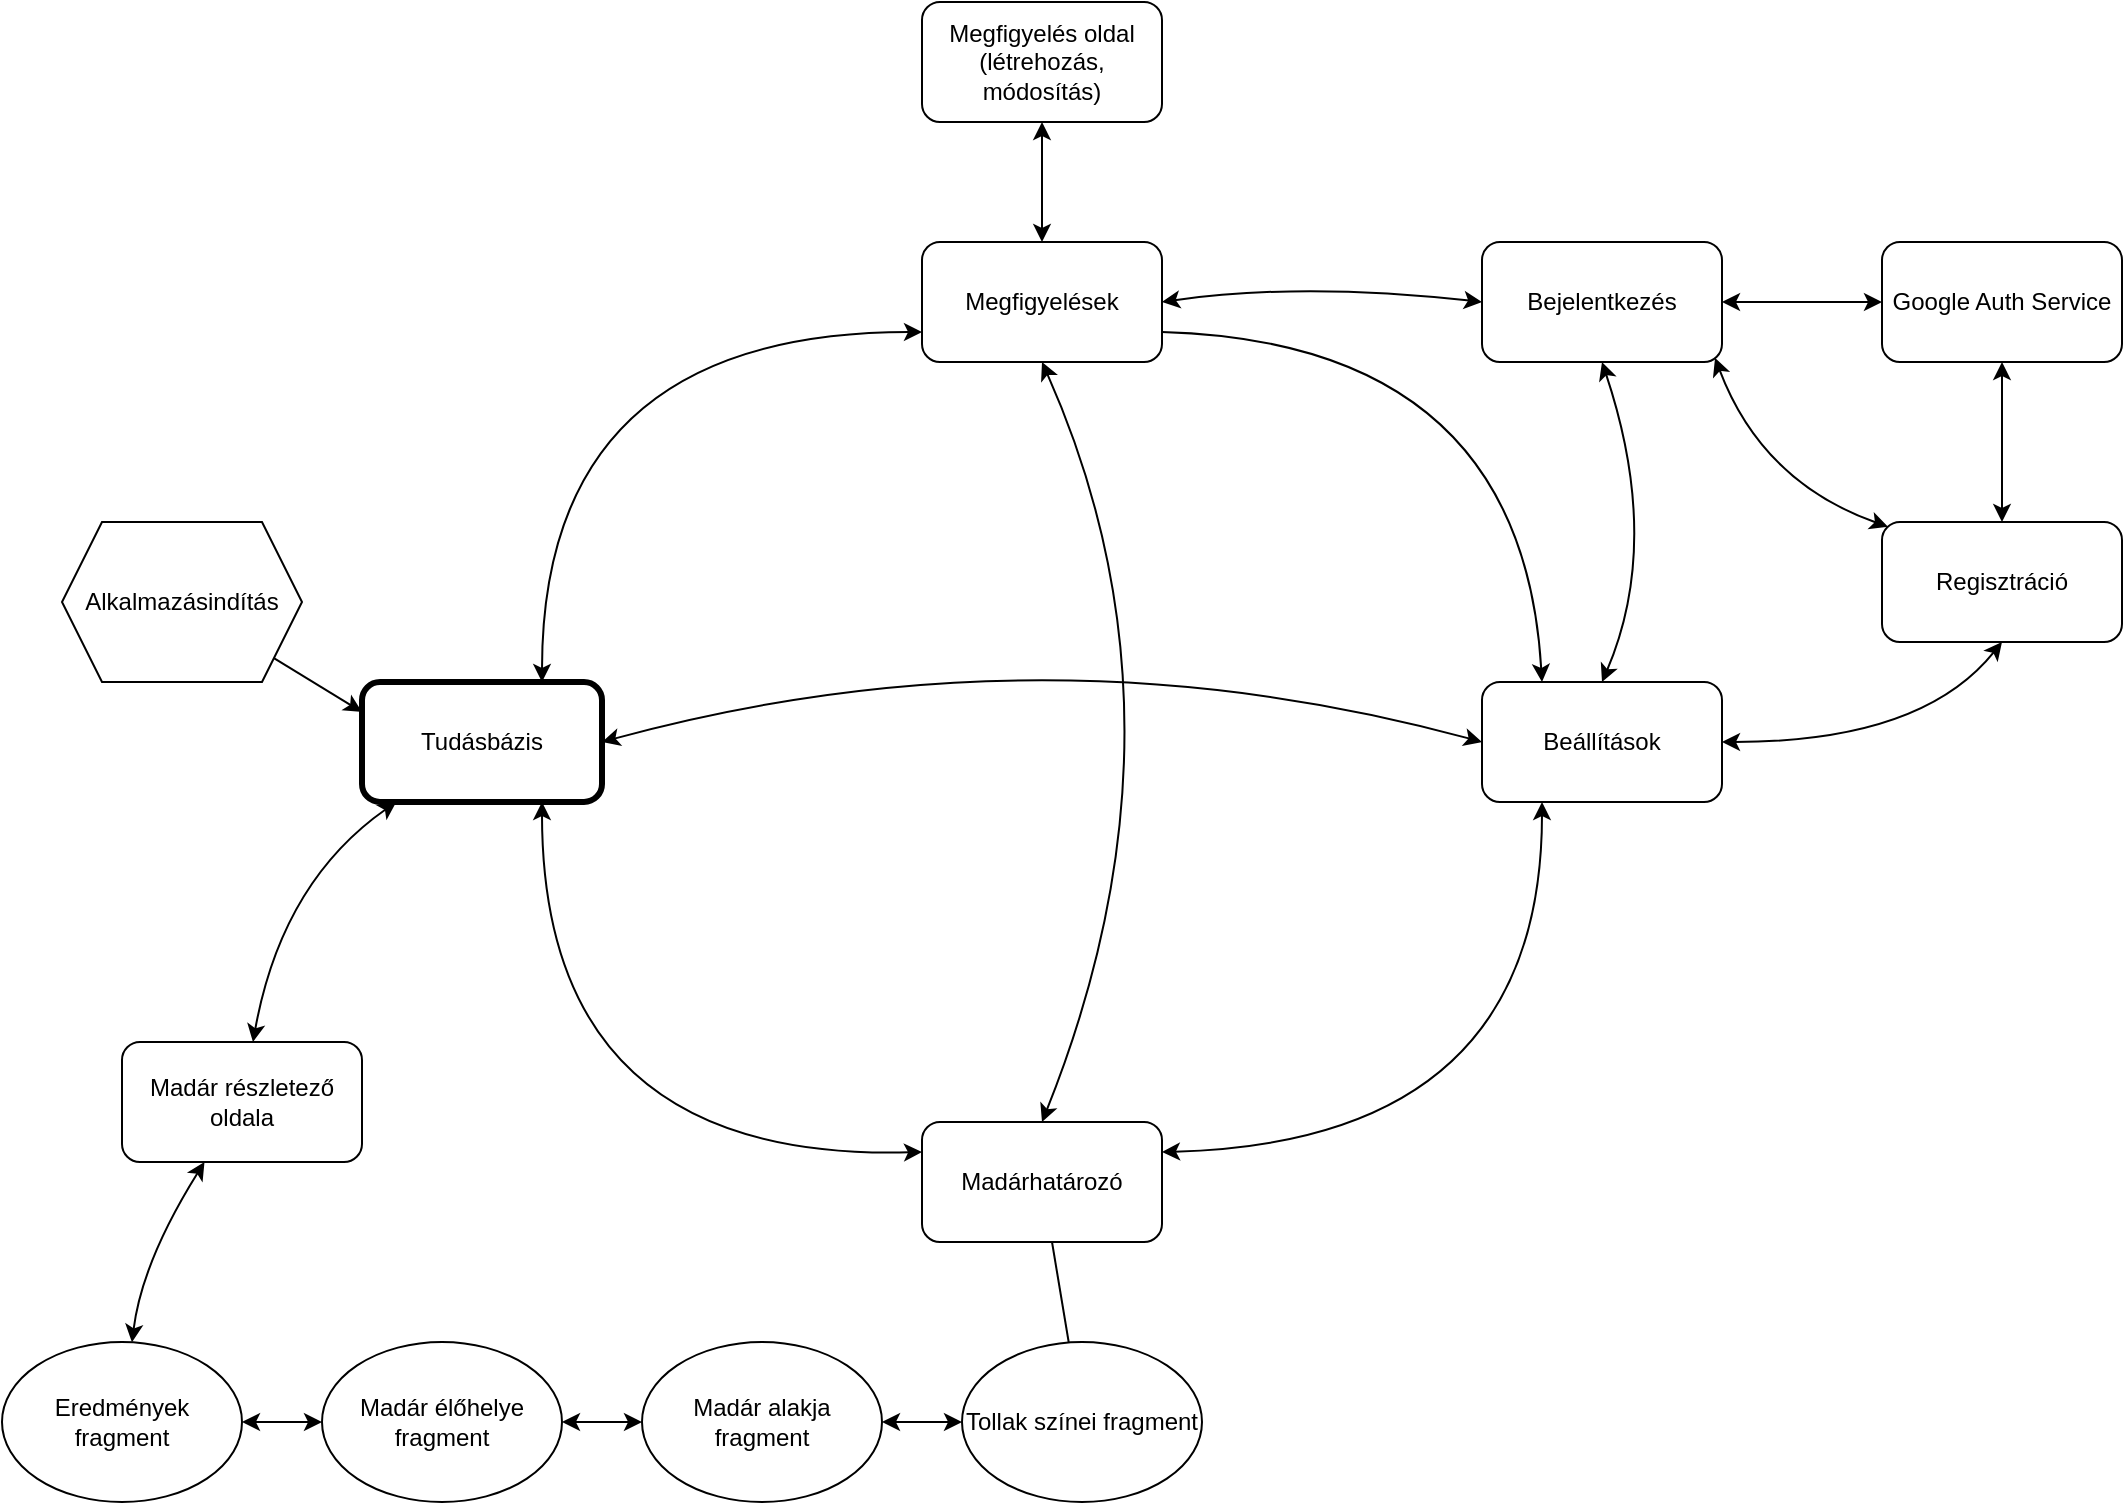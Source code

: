 <mxfile version="25.0.3">
  <diagram name="1 oldal" id="qcu7c_-Idip_O_Mfjb93">
    <mxGraphModel dx="1823" dy="1738" grid="1" gridSize="10" guides="1" tooltips="1" connect="1" arrows="1" fold="1" page="1" pageScale="1" pageWidth="827" pageHeight="1169" math="0" shadow="0">
      <root>
        <mxCell id="0" />
        <mxCell id="1" parent="0" />
        <mxCell id="BubGge0SEMzw97sMIOjr-3" value="Tudásbázis" style="rounded=1;whiteSpace=wrap;html=1;strokeWidth=3;" parent="1" vertex="1">
          <mxGeometry x="40" y="280" width="120" height="60" as="geometry" />
        </mxCell>
        <mxCell id="BubGge0SEMzw97sMIOjr-20" style="edgeStyle=orthogonalEdgeStyle;rounded=0;orthogonalLoop=1;jettySize=auto;html=1;entryX=0.5;entryY=1;entryDx=0;entryDy=0;startArrow=classic;startFill=1;" parent="1" source="BubGge0SEMzw97sMIOjr-4" target="BubGge0SEMzw97sMIOjr-19" edge="1">
          <mxGeometry relative="1" as="geometry" />
        </mxCell>
        <mxCell id="BubGge0SEMzw97sMIOjr-4" value="Megfigyelések" style="rounded=1;whiteSpace=wrap;html=1;" parent="1" vertex="1">
          <mxGeometry x="320" y="60" width="120" height="60" as="geometry" />
        </mxCell>
        <mxCell id="BubGge0SEMzw97sMIOjr-5" value="Madárhatározó" style="rounded=1;whiteSpace=wrap;html=1;" parent="1" vertex="1">
          <mxGeometry x="320" y="500" width="120" height="60" as="geometry" />
        </mxCell>
        <mxCell id="BubGge0SEMzw97sMIOjr-6" value="Beállítások" style="rounded=1;whiteSpace=wrap;html=1;" parent="1" vertex="1">
          <mxGeometry x="600" y="280" width="120" height="60" as="geometry" />
        </mxCell>
        <mxCell id="BubGge0SEMzw97sMIOjr-27" style="edgeStyle=orthogonalEdgeStyle;rounded=0;orthogonalLoop=1;jettySize=auto;html=1;entryX=0.5;entryY=1;entryDx=0;entryDy=0;startArrow=classic;startFill=1;" parent="1" source="BubGge0SEMzw97sMIOjr-7" target="BubGge0SEMzw97sMIOjr-9" edge="1">
          <mxGeometry relative="1" as="geometry" />
        </mxCell>
        <mxCell id="BubGge0SEMzw97sMIOjr-7" value="Regisztráció" style="rounded=1;whiteSpace=wrap;html=1;" parent="1" vertex="1">
          <mxGeometry x="800" y="200" width="120" height="60" as="geometry" />
        </mxCell>
        <mxCell id="BubGge0SEMzw97sMIOjr-26" style="edgeStyle=orthogonalEdgeStyle;rounded=0;orthogonalLoop=1;jettySize=auto;html=1;exitX=1;exitY=0.5;exitDx=0;exitDy=0;entryX=0;entryY=0.5;entryDx=0;entryDy=0;startArrow=classic;startFill=1;" parent="1" source="BubGge0SEMzw97sMIOjr-8" target="BubGge0SEMzw97sMIOjr-9" edge="1">
          <mxGeometry relative="1" as="geometry" />
        </mxCell>
        <mxCell id="BubGge0SEMzw97sMIOjr-8" value="Bejelentkezés" style="rounded=1;whiteSpace=wrap;html=1;" parent="1" vertex="1">
          <mxGeometry x="600" y="60" width="120" height="60" as="geometry" />
        </mxCell>
        <mxCell id="BubGge0SEMzw97sMIOjr-9" value="Google Auth Service" style="rounded=1;whiteSpace=wrap;html=1;" parent="1" vertex="1">
          <mxGeometry x="800" y="60" width="120" height="60" as="geometry" />
        </mxCell>
        <mxCell id="BubGge0SEMzw97sMIOjr-14" style="edgeStyle=orthogonalEdgeStyle;rounded=0;orthogonalLoop=1;jettySize=auto;html=1;entryX=1;entryY=0.5;entryDx=0;entryDy=0;startArrow=classic;startFill=1;" parent="1" source="BubGge0SEMzw97sMIOjr-10" target="BubGge0SEMzw97sMIOjr-11" edge="1">
          <mxGeometry relative="1" as="geometry" />
        </mxCell>
        <mxCell id="BubGge0SEMzw97sMIOjr-10" value="Tollak színei fragment" style="ellipse;whiteSpace=wrap;html=1;" parent="1" vertex="1">
          <mxGeometry x="340" y="610" width="120" height="80" as="geometry" />
        </mxCell>
        <mxCell id="BubGge0SEMzw97sMIOjr-11" value="Madár alakja fragment" style="ellipse;whiteSpace=wrap;html=1;" parent="1" vertex="1">
          <mxGeometry x="180" y="610" width="120" height="80" as="geometry" />
        </mxCell>
        <mxCell id="BubGge0SEMzw97sMIOjr-16" style="edgeStyle=orthogonalEdgeStyle;rounded=0;orthogonalLoop=1;jettySize=auto;html=1;startArrow=classic;startFill=1;" parent="1" source="BubGge0SEMzw97sMIOjr-11" target="BubGge0SEMzw97sMIOjr-12" edge="1">
          <mxGeometry relative="1" as="geometry">
            <mxPoint x="40" y="750" as="sourcePoint" />
            <mxPoint x="-30" y="770" as="targetPoint" />
          </mxGeometry>
        </mxCell>
        <mxCell id="BubGge0SEMzw97sMIOjr-12" value="Madár élőhelye fragment" style="ellipse;whiteSpace=wrap;html=1;" parent="1" vertex="1">
          <mxGeometry x="20" y="610" width="120" height="80" as="geometry" />
        </mxCell>
        <mxCell id="BubGge0SEMzw97sMIOjr-38" style="edgeStyle=orthogonalEdgeStyle;rounded=0;orthogonalLoop=1;jettySize=auto;html=1;startArrow=classic;startFill=1;" parent="1" source="BubGge0SEMzw97sMIOjr-13" target="BubGge0SEMzw97sMIOjr-12" edge="1">
          <mxGeometry relative="1" as="geometry" />
        </mxCell>
        <mxCell id="BubGge0SEMzw97sMIOjr-13" value="Eredmények fragment" style="ellipse;whiteSpace=wrap;html=1;" parent="1" vertex="1">
          <mxGeometry x="-140" y="610" width="120" height="80" as="geometry" />
        </mxCell>
        <mxCell id="BubGge0SEMzw97sMIOjr-18" value="" style="curved=1;endArrow=classic;html=1;rounded=0;exitX=0.75;exitY=0;exitDx=0;exitDy=0;entryX=0;entryY=0.75;entryDx=0;entryDy=0;startArrow=classic;startFill=1;" parent="1" source="BubGge0SEMzw97sMIOjr-3" target="BubGge0SEMzw97sMIOjr-4" edge="1">
          <mxGeometry width="50" height="50" relative="1" as="geometry">
            <mxPoint x="390" y="320" as="sourcePoint" />
            <mxPoint x="440" y="270" as="targetPoint" />
            <Array as="points">
              <mxPoint x="130" y="105" />
            </Array>
          </mxGeometry>
        </mxCell>
        <mxCell id="BubGge0SEMzw97sMIOjr-19" value="Megfigyelés oldal (létrehozás, módosítás)" style="rounded=1;whiteSpace=wrap;html=1;" parent="1" vertex="1">
          <mxGeometry x="320" y="-60" width="120" height="60" as="geometry" />
        </mxCell>
        <mxCell id="BubGge0SEMzw97sMIOjr-21" value="" style="curved=1;endArrow=classic;html=1;rounded=0;exitX=0;exitY=0.25;exitDx=0;exitDy=0;entryX=0.75;entryY=1;entryDx=0;entryDy=0;startArrow=classic;startFill=1;" parent="1" source="BubGge0SEMzw97sMIOjr-5" target="BubGge0SEMzw97sMIOjr-3" edge="1">
          <mxGeometry width="50" height="50" relative="1" as="geometry">
            <mxPoint x="390" y="420" as="sourcePoint" />
            <mxPoint x="440" y="370" as="targetPoint" />
            <Array as="points">
              <mxPoint x="130" y="520" />
            </Array>
          </mxGeometry>
        </mxCell>
        <mxCell id="BubGge0SEMzw97sMIOjr-25" value="" style="curved=1;endArrow=classic;html=1;rounded=0;exitX=1;exitY=0.5;exitDx=0;exitDy=0;entryX=0;entryY=0.5;entryDx=0;entryDy=0;startArrow=classic;startFill=1;" parent="1" source="BubGge0SEMzw97sMIOjr-4" target="BubGge0SEMzw97sMIOjr-8" edge="1">
          <mxGeometry width="50" height="50" relative="1" as="geometry">
            <mxPoint x="390" y="290" as="sourcePoint" />
            <mxPoint x="440" y="240" as="targetPoint" />
            <Array as="points">
              <mxPoint x="510" y="80" />
            </Array>
          </mxGeometry>
        </mxCell>
        <mxCell id="BubGge0SEMzw97sMIOjr-28" value="" style="curved=1;endArrow=classic;html=1;rounded=0;entryX=0.5;entryY=1;entryDx=0;entryDy=0;exitX=0.5;exitY=0;exitDx=0;exitDy=0;startArrow=classic;startFill=1;" parent="1" source="BubGge0SEMzw97sMIOjr-6" target="BubGge0SEMzw97sMIOjr-8" edge="1">
          <mxGeometry width="50" height="50" relative="1" as="geometry">
            <mxPoint x="390" y="290" as="sourcePoint" />
            <mxPoint x="440" y="240" as="targetPoint" />
            <Array as="points">
              <mxPoint x="690" y="210" />
            </Array>
          </mxGeometry>
        </mxCell>
        <mxCell id="BubGge0SEMzw97sMIOjr-29" value="" style="curved=1;endArrow=classic;html=1;rounded=0;entryX=0.5;entryY=1;entryDx=0;entryDy=0;exitX=1;exitY=0.5;exitDx=0;exitDy=0;startArrow=classic;startFill=1;" parent="1" source="BubGge0SEMzw97sMIOjr-6" target="BubGge0SEMzw97sMIOjr-7" edge="1">
          <mxGeometry width="50" height="50" relative="1" as="geometry">
            <mxPoint x="390" y="290" as="sourcePoint" />
            <mxPoint x="440" y="240" as="targetPoint" />
            <Array as="points">
              <mxPoint x="820" y="310" />
            </Array>
          </mxGeometry>
        </mxCell>
        <mxCell id="BubGge0SEMzw97sMIOjr-31" value="" style="curved=1;endArrow=classic;html=1;rounded=0;entryX=0.971;entryY=0.966;entryDx=0;entryDy=0;exitX=0.025;exitY=0.04;exitDx=0;exitDy=0;exitPerimeter=0;entryPerimeter=0;startArrow=classic;startFill=1;" parent="1" source="BubGge0SEMzw97sMIOjr-7" target="BubGge0SEMzw97sMIOjr-8" edge="1">
          <mxGeometry width="50" height="50" relative="1" as="geometry">
            <mxPoint x="430" y="220" as="sourcePoint" />
            <mxPoint x="480" y="170" as="targetPoint" />
            <Array as="points">
              <mxPoint x="740" y="180" />
            </Array>
          </mxGeometry>
        </mxCell>
        <mxCell id="BubGge0SEMzw97sMIOjr-32" value="" style="curved=1;endArrow=classic;html=1;rounded=0;entryX=0.25;entryY=0;entryDx=0;entryDy=0;exitX=1;exitY=0.75;exitDx=0;exitDy=0;" parent="1" source="BubGge0SEMzw97sMIOjr-4" target="BubGge0SEMzw97sMIOjr-6" edge="1">
          <mxGeometry width="50" height="50" relative="1" as="geometry">
            <mxPoint x="420" y="320" as="sourcePoint" />
            <mxPoint x="470" y="270" as="targetPoint" />
            <Array as="points">
              <mxPoint x="620" y="110" />
            </Array>
          </mxGeometry>
        </mxCell>
        <mxCell id="BubGge0SEMzw97sMIOjr-33" value="" style="curved=1;endArrow=classic;html=1;rounded=0;entryX=0.25;entryY=1;entryDx=0;entryDy=0;exitX=1;exitY=0.25;exitDx=0;exitDy=0;startArrow=classic;startFill=1;" parent="1" source="BubGge0SEMzw97sMIOjr-5" target="BubGge0SEMzw97sMIOjr-6" edge="1">
          <mxGeometry width="50" height="50" relative="1" as="geometry">
            <mxPoint x="420" y="440" as="sourcePoint" />
            <mxPoint x="470" y="390" as="targetPoint" />
            <Array as="points">
              <mxPoint x="630" y="510" />
            </Array>
          </mxGeometry>
        </mxCell>
        <mxCell id="BubGge0SEMzw97sMIOjr-34" value="" style="endArrow=none;html=1;rounded=0;" parent="1" source="BubGge0SEMzw97sMIOjr-10" target="BubGge0SEMzw97sMIOjr-5" edge="1">
          <mxGeometry width="50" height="50" relative="1" as="geometry">
            <mxPoint x="420" y="630" as="sourcePoint" />
            <mxPoint x="470" y="580" as="targetPoint" />
          </mxGeometry>
        </mxCell>
        <mxCell id="BubGge0SEMzw97sMIOjr-35" value="" style="curved=1;endArrow=classic;html=1;rounded=0;exitX=0.5;exitY=0;exitDx=0;exitDy=0;entryX=0.5;entryY=1;entryDx=0;entryDy=0;startArrow=classic;startFill=1;" parent="1" source="BubGge0SEMzw97sMIOjr-5" target="BubGge0SEMzw97sMIOjr-4" edge="1">
          <mxGeometry width="50" height="50" relative="1" as="geometry">
            <mxPoint x="420" y="400" as="sourcePoint" />
            <mxPoint x="470" y="350" as="targetPoint" />
            <Array as="points">
              <mxPoint x="460" y="300" />
            </Array>
          </mxGeometry>
        </mxCell>
        <mxCell id="BubGge0SEMzw97sMIOjr-37" value="" style="curved=1;endArrow=classic;html=1;rounded=0;entryX=0;entryY=0.5;entryDx=0;entryDy=0;exitX=1;exitY=0.5;exitDx=0;exitDy=0;startArrow=classic;startFill=1;" parent="1" source="BubGge0SEMzw97sMIOjr-3" target="BubGge0SEMzw97sMIOjr-6" edge="1">
          <mxGeometry width="50" height="50" relative="1" as="geometry">
            <mxPoint x="420" y="400" as="sourcePoint" />
            <mxPoint x="470" y="350" as="targetPoint" />
            <Array as="points">
              <mxPoint x="380" y="250" />
            </Array>
          </mxGeometry>
        </mxCell>
        <mxCell id="BubGge0SEMzw97sMIOjr-39" value="Madár részletező oldala" style="rounded=1;whiteSpace=wrap;html=1;" parent="1" vertex="1">
          <mxGeometry x="-80" y="460" width="120" height="60" as="geometry" />
        </mxCell>
        <mxCell id="BubGge0SEMzw97sMIOjr-40" value="" style="curved=1;endArrow=classic;html=1;rounded=0;startArrow=classic;startFill=1;" parent="1" source="BubGge0SEMzw97sMIOjr-3" target="BubGge0SEMzw97sMIOjr-39" edge="1">
          <mxGeometry width="50" height="50" relative="1" as="geometry">
            <mxPoint x="420" y="400" as="sourcePoint" />
            <mxPoint x="470" y="350" as="targetPoint" />
            <Array as="points">
              <mxPoint y="380" />
            </Array>
          </mxGeometry>
        </mxCell>
        <mxCell id="BubGge0SEMzw97sMIOjr-41" value="" style="curved=1;endArrow=classic;html=1;rounded=0;startArrow=classic;startFill=1;" parent="1" source="BubGge0SEMzw97sMIOjr-13" target="BubGge0SEMzw97sMIOjr-39" edge="1">
          <mxGeometry width="50" height="50" relative="1" as="geometry">
            <mxPoint x="420" y="400" as="sourcePoint" />
            <mxPoint x="470" y="350" as="targetPoint" />
            <Array as="points">
              <mxPoint x="-70" y="570" />
            </Array>
          </mxGeometry>
        </mxCell>
        <mxCell id="BubGge0SEMzw97sMIOjr-42" value="" style="endArrow=classic;html=1;rounded=0;entryX=0;entryY=0.25;entryDx=0;entryDy=0;" parent="1" source="BubGge0SEMzw97sMIOjr-43" target="BubGge0SEMzw97sMIOjr-3" edge="1">
          <mxGeometry width="50" height="50" relative="1" as="geometry">
            <mxPoint x="-10" y="260" as="sourcePoint" />
            <mxPoint x="120" y="310" as="targetPoint" />
          </mxGeometry>
        </mxCell>
        <mxCell id="BubGge0SEMzw97sMIOjr-43" value="Alkalmazásindítás" style="shape=hexagon;perimeter=hexagonPerimeter2;whiteSpace=wrap;html=1;fixedSize=1;" parent="1" vertex="1">
          <mxGeometry x="-110" y="200" width="120" height="80" as="geometry" />
        </mxCell>
      </root>
    </mxGraphModel>
  </diagram>
</mxfile>
